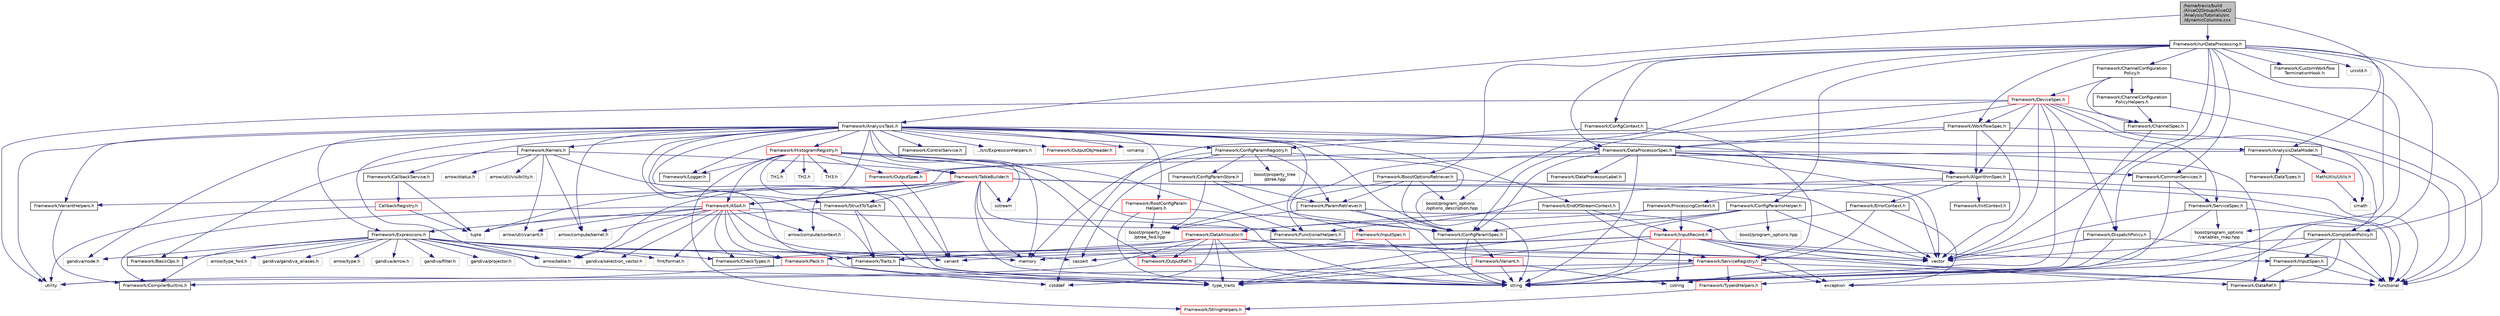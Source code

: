 digraph "/home/travis/build/AliceO2Group/AliceO2/Analysis/Tutorials/src/dynamicColumns.cxx"
{
 // INTERACTIVE_SVG=YES
  bgcolor="transparent";
  edge [fontname="Helvetica",fontsize="10",labelfontname="Helvetica",labelfontsize="10"];
  node [fontname="Helvetica",fontsize="10",shape=record];
  Node0 [label="/home/travis/build\l/AliceO2Group/AliceO2\l/Analysis/Tutorials/src\l/dynamicColumns.cxx",height=0.2,width=0.4,color="black", fillcolor="grey75", style="filled", fontcolor="black"];
  Node0 -> Node1 [color="midnightblue",fontsize="10",style="solid",fontname="Helvetica"];
  Node1 [label="Framework/runDataProcessing.h",height=0.2,width=0.4,color="black",URL="$db/dd0/runDataProcessing_8h.html"];
  Node1 -> Node2 [color="midnightblue",fontsize="10",style="solid",fontname="Helvetica"];
  Node2 [label="Framework/ChannelConfiguration\lPolicy.h",height=0.2,width=0.4,color="black",URL="$dd/d0f/ChannelConfigurationPolicy_8h.html"];
  Node2 -> Node3 [color="midnightblue",fontsize="10",style="solid",fontname="Helvetica"];
  Node3 [label="Framework/ChannelConfiguration\lPolicyHelpers.h",height=0.2,width=0.4,color="black",URL="$d6/d05/ChannelConfigurationPolicyHelpers_8h.html"];
  Node3 -> Node4 [color="midnightblue",fontsize="10",style="solid",fontname="Helvetica"];
  Node4 [label="Framework/ChannelSpec.h",height=0.2,width=0.4,color="black",URL="$d6/d72/ChannelSpec_8h.html"];
  Node4 -> Node5 [color="midnightblue",fontsize="10",style="solid",fontname="Helvetica"];
  Node5 [label="string",height=0.2,width=0.4,color="grey75"];
  Node3 -> Node6 [color="midnightblue",fontsize="10",style="solid",fontname="Helvetica"];
  Node6 [label="functional",height=0.2,width=0.4,color="grey75"];
  Node2 -> Node4 [color="midnightblue",fontsize="10",style="solid",fontname="Helvetica"];
  Node2 -> Node7 [color="midnightblue",fontsize="10",style="solid",fontname="Helvetica"];
  Node7 [label="Framework/DeviceSpec.h",height=0.2,width=0.4,color="red",URL="$df/de8/DeviceSpec_8h.html"];
  Node7 -> Node8 [color="midnightblue",fontsize="10",style="solid",fontname="Helvetica"];
  Node8 [label="Framework/WorkflowSpec.h",height=0.2,width=0.4,color="black",URL="$df/da1/WorkflowSpec_8h.html"];
  Node8 -> Node9 [color="midnightblue",fontsize="10",style="solid",fontname="Helvetica"];
  Node9 [label="Framework/DataProcessorSpec.h",height=0.2,width=0.4,color="black",URL="$d0/df4/DataProcessorSpec_8h.html"];
  Node9 -> Node10 [color="midnightblue",fontsize="10",style="solid",fontname="Helvetica"];
  Node10 [label="Framework/AlgorithmSpec.h",height=0.2,width=0.4,color="black",URL="$d0/d14/AlgorithmSpec_8h.html"];
  Node10 -> Node11 [color="midnightblue",fontsize="10",style="solid",fontname="Helvetica"];
  Node11 [label="Framework/ProcessingContext.h",height=0.2,width=0.4,color="black",URL="$de/d6a/ProcessingContext_8h.html"];
  Node11 -> Node12 [color="midnightblue",fontsize="10",style="solid",fontname="Helvetica"];
  Node12 [label="Framework/InputRecord.h",height=0.2,width=0.4,color="red",URL="$d6/d5c/InputRecord_8h.html"];
  Node12 -> Node13 [color="midnightblue",fontsize="10",style="solid",fontname="Helvetica"];
  Node13 [label="Framework/DataRef.h",height=0.2,width=0.4,color="black",URL="$d5/dfb/DataRef_8h.html"];
  Node12 -> Node90 [color="midnightblue",fontsize="10",style="solid",fontname="Helvetica"];
  Node90 [label="Framework/InputSpan.h",height=0.2,width=0.4,color="black",URL="$da/d0f/InputSpan_8h.html"];
  Node90 -> Node13 [color="midnightblue",fontsize="10",style="solid",fontname="Helvetica"];
  Node90 -> Node6 [color="midnightblue",fontsize="10",style="solid",fontname="Helvetica"];
  Node12 -> Node32 [color="midnightblue",fontsize="10",style="solid",fontname="Helvetica"];
  Node32 [label="Framework/Traits.h",height=0.2,width=0.4,color="black",URL="$db/d31/Traits_8h.html"];
  Node32 -> Node30 [color="midnightblue",fontsize="10",style="solid",fontname="Helvetica"];
  Node30 [label="type_traits",height=0.2,width=0.4,color="grey75"];
  Node12 -> Node5 [color="midnightblue",fontsize="10",style="solid",fontname="Helvetica"];
  Node12 -> Node31 [color="midnightblue",fontsize="10",style="solid",fontname="Helvetica"];
  Node31 [label="vector",height=0.2,width=0.4,color="grey75"];
  Node12 -> Node55 [color="midnightblue",fontsize="10",style="solid",fontname="Helvetica"];
  Node55 [label="cstring",height=0.2,width=0.4,color="grey75"];
  Node12 -> Node54 [color="midnightblue",fontsize="10",style="solid",fontname="Helvetica"];
  Node54 [label="cassert",height=0.2,width=0.4,color="grey75"];
  Node12 -> Node93 [color="midnightblue",fontsize="10",style="solid",fontname="Helvetica"];
  Node93 [label="exception",height=0.2,width=0.4,color="grey75"];
  Node12 -> Node24 [color="midnightblue",fontsize="10",style="solid",fontname="Helvetica"];
  Node24 [label="memory",height=0.2,width=0.4,color="grey75"];
  Node12 -> Node30 [color="midnightblue",fontsize="10",style="solid",fontname="Helvetica"];
  Node11 -> Node94 [color="midnightblue",fontsize="10",style="solid",fontname="Helvetica"];
  Node94 [label="Framework/DataAllocator.h",height=0.2,width=0.4,color="red",URL="$d1/d28/DataAllocator_8h.html"];
  Node94 -> Node103 [color="midnightblue",fontsize="10",style="solid",fontname="Helvetica"];
  Node103 [label="Framework/OutputRef.h",height=0.2,width=0.4,color="red",URL="$d6/d5a/OutputRef_8h.html"];
  Node103 -> Node5 [color="midnightblue",fontsize="10",style="solid",fontname="Helvetica"];
  Node94 -> Node32 [color="midnightblue",fontsize="10",style="solid",fontname="Helvetica"];
  Node94 -> Node84 [color="midnightblue",fontsize="10",style="solid",fontname="Helvetica"];
  Node84 [label="Framework/CheckTypes.h",height=0.2,width=0.4,color="black",URL="$d1/d00/CheckTypes_8h.html"];
  Node94 -> Node107 [color="midnightblue",fontsize="10",style="solid",fontname="Helvetica"];
  Node107 [label="Framework/ServiceRegistry.h",height=0.2,width=0.4,color="red",URL="$d8/d17/ServiceRegistry_8h.html"];
  Node107 -> Node108 [color="midnightblue",fontsize="10",style="solid",fontname="Helvetica"];
  Node108 [label="Framework/CompilerBuiltins.h",height=0.2,width=0.4,color="black",URL="$d9/de8/CompilerBuiltins_8h.html"];
  Node107 -> Node109 [color="midnightblue",fontsize="10",style="solid",fontname="Helvetica"];
  Node109 [label="Framework/TypeIdHelpers.h",height=0.2,width=0.4,color="red",URL="$d2/d9a/TypeIdHelpers_8h.html"];
  Node109 -> Node111 [color="midnightblue",fontsize="10",style="solid",fontname="Helvetica"];
  Node111 [label="Framework/StringHelpers.h",height=0.2,width=0.4,color="red",URL="$db/dff/StringHelpers_8h.html"];
  Node107 -> Node93 [color="midnightblue",fontsize="10",style="solid",fontname="Helvetica"];
  Node107 -> Node6 [color="midnightblue",fontsize="10",style="solid",fontname="Helvetica"];
  Node107 -> Node5 [color="midnightblue",fontsize="10",style="solid",fontname="Helvetica"];
  Node107 -> Node30 [color="midnightblue",fontsize="10",style="solid",fontname="Helvetica"];
  Node94 -> Node31 [color="midnightblue",fontsize="10",style="solid",fontname="Helvetica"];
  Node94 -> Node5 [color="midnightblue",fontsize="10",style="solid",fontname="Helvetica"];
  Node94 -> Node37 [color="midnightblue",fontsize="10",style="solid",fontname="Helvetica"];
  Node37 [label="utility",height=0.2,width=0.4,color="grey75"];
  Node94 -> Node30 [color="midnightblue",fontsize="10",style="solid",fontname="Helvetica"];
  Node94 -> Node89 [color="midnightblue",fontsize="10",style="solid",fontname="Helvetica"];
  Node89 [label="cstddef",height=0.2,width=0.4,color="grey75"];
  Node10 -> Node113 [color="midnightblue",fontsize="10",style="solid",fontname="Helvetica"];
  Node113 [label="Framework/ErrorContext.h",height=0.2,width=0.4,color="black",URL="$d7/dad/ErrorContext_8h.html"];
  Node113 -> Node12 [color="midnightblue",fontsize="10",style="solid",fontname="Helvetica"];
  Node113 -> Node107 [color="midnightblue",fontsize="10",style="solid",fontname="Helvetica"];
  Node113 -> Node93 [color="midnightblue",fontsize="10",style="solid",fontname="Helvetica"];
  Node10 -> Node114 [color="midnightblue",fontsize="10",style="solid",fontname="Helvetica"];
  Node114 [label="Framework/InitContext.h",height=0.2,width=0.4,color="black",URL="$d4/d2b/InitContext_8h.html"];
  Node10 -> Node115 [color="midnightblue",fontsize="10",style="solid",fontname="Helvetica"];
  Node115 [label="Framework/FunctionalHelpers.h",height=0.2,width=0.4,color="black",URL="$de/d9b/FunctionalHelpers_8h.html"];
  Node115 -> Node116 [color="midnightblue",fontsize="10",style="solid",fontname="Helvetica"];
  Node116 [label="Framework/Pack.h",height=0.2,width=0.4,color="red",URL="$dd/dce/Pack_8h.html"];
  Node116 -> Node89 [color="midnightblue",fontsize="10",style="solid",fontname="Helvetica"];
  Node116 -> Node37 [color="midnightblue",fontsize="10",style="solid",fontname="Helvetica"];
  Node115 -> Node6 [color="midnightblue",fontsize="10",style="solid",fontname="Helvetica"];
  Node10 -> Node6 [color="midnightblue",fontsize="10",style="solid",fontname="Helvetica"];
  Node9 -> Node117 [color="midnightblue",fontsize="10",style="solid",fontname="Helvetica"];
  Node117 [label="Framework/ConfigParamSpec.h",height=0.2,width=0.4,color="black",URL="$d0/d1c/ConfigParamSpec_8h.html"];
  Node117 -> Node118 [color="midnightblue",fontsize="10",style="solid",fontname="Helvetica"];
  Node118 [label="Framework/Variant.h",height=0.2,width=0.4,color="red",URL="$de/d56/Variant_8h.html"];
  Node118 -> Node30 [color="midnightblue",fontsize="10",style="solid",fontname="Helvetica"];
  Node118 -> Node55 [color="midnightblue",fontsize="10",style="solid",fontname="Helvetica"];
  Node118 -> Node5 [color="midnightblue",fontsize="10",style="solid",fontname="Helvetica"];
  Node117 -> Node5 [color="midnightblue",fontsize="10",style="solid",fontname="Helvetica"];
  Node9 -> Node121 [color="midnightblue",fontsize="10",style="solid",fontname="Helvetica"];
  Node121 [label="Framework/DataProcessorLabel.h",height=0.2,width=0.4,color="black",URL="$d1/df2/DataProcessorLabel_8h.html"];
  Node9 -> Node13 [color="midnightblue",fontsize="10",style="solid",fontname="Helvetica"];
  Node9 -> Node63 [color="midnightblue",fontsize="10",style="solid",fontname="Helvetica"];
  Node63 [label="Framework/InputSpec.h",height=0.2,width=0.4,color="red",URL="$d5/d3f/InputSpec_8h.html"];
  Node63 -> Node5 [color="midnightblue",fontsize="10",style="solid",fontname="Helvetica"];
  Node63 -> Node62 [color="midnightblue",fontsize="10",style="solid",fontname="Helvetica"];
  Node62 [label="variant",height=0.2,width=0.4,color="grey75"];
  Node9 -> Node51 [color="midnightblue",fontsize="10",style="solid",fontname="Helvetica"];
  Node51 [label="Framework/OutputSpec.h",height=0.2,width=0.4,color="red",URL="$db/d2d/OutputSpec_8h.html"];
  Node51 -> Node62 [color="midnightblue",fontsize="10",style="solid",fontname="Helvetica"];
  Node9 -> Node122 [color="midnightblue",fontsize="10",style="solid",fontname="Helvetica"];
  Node122 [label="Framework/CommonServices.h",height=0.2,width=0.4,color="black",URL="$d8/d02/CommonServices_8h.html"];
  Node122 -> Node123 [color="midnightblue",fontsize="10",style="solid",fontname="Helvetica"];
  Node123 [label="Framework/ServiceSpec.h",height=0.2,width=0.4,color="black",URL="$d4/d61/ServiceSpec_8h.html"];
  Node123 -> Node6 [color="midnightblue",fontsize="10",style="solid",fontname="Helvetica"];
  Node123 -> Node5 [color="midnightblue",fontsize="10",style="solid",fontname="Helvetica"];
  Node123 -> Node31 [color="midnightblue",fontsize="10",style="solid",fontname="Helvetica"];
  Node123 -> Node124 [color="midnightblue",fontsize="10",style="solid",fontname="Helvetica"];
  Node124 [label="boost/program_options\l/variables_map.hpp",height=0.2,width=0.4,color="grey75"];
  Node122 -> Node109 [color="midnightblue",fontsize="10",style="solid",fontname="Helvetica"];
  Node9 -> Node5 [color="midnightblue",fontsize="10",style="solid",fontname="Helvetica"];
  Node9 -> Node31 [color="midnightblue",fontsize="10",style="solid",fontname="Helvetica"];
  Node8 -> Node10 [color="midnightblue",fontsize="10",style="solid",fontname="Helvetica"];
  Node8 -> Node31 [color="midnightblue",fontsize="10",style="solid",fontname="Helvetica"];
  Node8 -> Node6 [color="midnightblue",fontsize="10",style="solid",fontname="Helvetica"];
  Node8 -> Node89 [color="midnightblue",fontsize="10",style="solid",fontname="Helvetica"];
  Node7 -> Node9 [color="midnightblue",fontsize="10",style="solid",fontname="Helvetica"];
  Node7 -> Node4 [color="midnightblue",fontsize="10",style="solid",fontname="Helvetica"];
  Node7 -> Node10 [color="midnightblue",fontsize="10",style="solid",fontname="Helvetica"];
  Node7 -> Node117 [color="midnightblue",fontsize="10",style="solid",fontname="Helvetica"];
  Node7 -> Node130 [color="midnightblue",fontsize="10",style="solid",fontname="Helvetica"];
  Node130 [label="Framework/CompletionPolicy.h",height=0.2,width=0.4,color="black",URL="$df/dd6/CompletionPolicy_8h.html"];
  Node130 -> Node13 [color="midnightblue",fontsize="10",style="solid",fontname="Helvetica"];
  Node130 -> Node90 [color="midnightblue",fontsize="10",style="solid",fontname="Helvetica"];
  Node130 -> Node6 [color="midnightblue",fontsize="10",style="solid",fontname="Helvetica"];
  Node130 -> Node5 [color="midnightblue",fontsize="10",style="solid",fontname="Helvetica"];
  Node130 -> Node31 [color="midnightblue",fontsize="10",style="solid",fontname="Helvetica"];
  Node7 -> Node97 [color="midnightblue",fontsize="10",style="solid",fontname="Helvetica"];
  Node97 [label="Framework/DispatchPolicy.h",height=0.2,width=0.4,color="black",URL="$da/de6/DispatchPolicy_8h.html"];
  Node97 -> Node6 [color="midnightblue",fontsize="10",style="solid",fontname="Helvetica"];
  Node97 -> Node5 [color="midnightblue",fontsize="10",style="solid",fontname="Helvetica"];
  Node97 -> Node31 [color="midnightblue",fontsize="10",style="solid",fontname="Helvetica"];
  Node7 -> Node123 [color="midnightblue",fontsize="10",style="solid",fontname="Helvetica"];
  Node7 -> Node31 [color="midnightblue",fontsize="10",style="solid",fontname="Helvetica"];
  Node7 -> Node5 [color="midnightblue",fontsize="10",style="solid",fontname="Helvetica"];
  Node7 -> Node37 [color="midnightblue",fontsize="10",style="solid",fontname="Helvetica"];
  Node2 -> Node6 [color="midnightblue",fontsize="10",style="solid",fontname="Helvetica"];
  Node1 -> Node130 [color="midnightblue",fontsize="10",style="solid",fontname="Helvetica"];
  Node1 -> Node97 [color="midnightblue",fontsize="10",style="solid",fontname="Helvetica"];
  Node1 -> Node131 [color="midnightblue",fontsize="10",style="solid",fontname="Helvetica"];
  Node131 [label="Framework/ConfigParamsHelper.h",height=0.2,width=0.4,color="black",URL="$dd/d2b/ConfigParamsHelper_8h.html"];
  Node131 -> Node117 [color="midnightblue",fontsize="10",style="solid",fontname="Helvetica"];
  Node131 -> Node132 [color="midnightblue",fontsize="10",style="solid",fontname="Helvetica"];
  Node132 [label="boost/program_options.hpp",height=0.2,width=0.4,color="grey75"];
  Node131 -> Node5 [color="midnightblue",fontsize="10",style="solid",fontname="Helvetica"];
  Node131 -> Node31 [color="midnightblue",fontsize="10",style="solid",fontname="Helvetica"];
  Node131 -> Node30 [color="midnightblue",fontsize="10",style="solid",fontname="Helvetica"];
  Node1 -> Node9 [color="midnightblue",fontsize="10",style="solid",fontname="Helvetica"];
  Node1 -> Node8 [color="midnightblue",fontsize="10",style="solid",fontname="Helvetica"];
  Node1 -> Node133 [color="midnightblue",fontsize="10",style="solid",fontname="Helvetica"];
  Node133 [label="Framework/ConfigContext.h",height=0.2,width=0.4,color="black",URL="$d7/d2e/ConfigContext_8h.html"];
  Node133 -> Node134 [color="midnightblue",fontsize="10",style="solid",fontname="Helvetica"];
  Node134 [label="Framework/ConfigParamRegistry.h",height=0.2,width=0.4,color="black",URL="$de/dc6/ConfigParamRegistry_8h.html"];
  Node134 -> Node135 [color="midnightblue",fontsize="10",style="solid",fontname="Helvetica"];
  Node135 [label="Framework/ParamRetriever.h",height=0.2,width=0.4,color="black",URL="$df/d72/ParamRetriever_8h.html"];
  Node135 -> Node117 [color="midnightblue",fontsize="10",style="solid",fontname="Helvetica"];
  Node135 -> Node136 [color="midnightblue",fontsize="10",style="solid",fontname="Helvetica"];
  Node136 [label="boost/property_tree\l/ptree_fwd.hpp",height=0.2,width=0.4,color="grey75"];
  Node135 -> Node5 [color="midnightblue",fontsize="10",style="solid",fontname="Helvetica"];
  Node135 -> Node31 [color="midnightblue",fontsize="10",style="solid",fontname="Helvetica"];
  Node134 -> Node137 [color="midnightblue",fontsize="10",style="solid",fontname="Helvetica"];
  Node137 [label="Framework/ConfigParamStore.h",height=0.2,width=0.4,color="black",URL="$dd/daf/ConfigParamStore_8h.html"];
  Node137 -> Node135 [color="midnightblue",fontsize="10",style="solid",fontname="Helvetica"];
  Node137 -> Node117 [color="midnightblue",fontsize="10",style="solid",fontname="Helvetica"];
  Node137 -> Node136 [color="midnightblue",fontsize="10",style="solid",fontname="Helvetica"];
  Node134 -> Node138 [color="midnightblue",fontsize="10",style="solid",fontname="Helvetica"];
  Node138 [label="boost/property_tree\l/ptree.hpp",height=0.2,width=0.4,color="grey75"];
  Node134 -> Node24 [color="midnightblue",fontsize="10",style="solid",fontname="Helvetica"];
  Node134 -> Node5 [color="midnightblue",fontsize="10",style="solid",fontname="Helvetica"];
  Node134 -> Node54 [color="midnightblue",fontsize="10",style="solid",fontname="Helvetica"];
  Node133 -> Node107 [color="midnightblue",fontsize="10",style="solid",fontname="Helvetica"];
  Node1 -> Node139 [color="midnightblue",fontsize="10",style="solid",fontname="Helvetica"];
  Node139 [label="Framework/BoostOptionsRetriever.h",height=0.2,width=0.4,color="black",URL="$d3/d7e/BoostOptionsRetriever_8h.html"];
  Node139 -> Node117 [color="midnightblue",fontsize="10",style="solid",fontname="Helvetica"];
  Node139 -> Node135 [color="midnightblue",fontsize="10",style="solid",fontname="Helvetica"];
  Node139 -> Node136 [color="midnightblue",fontsize="10",style="solid",fontname="Helvetica"];
  Node139 -> Node140 [color="midnightblue",fontsize="10",style="solid",fontname="Helvetica"];
  Node140 [label="boost/program_options\l/options_description.hpp",height=0.2,width=0.4,color="grey75"];
  Node139 -> Node31 [color="midnightblue",fontsize="10",style="solid",fontname="Helvetica"];
  Node1 -> Node141 [color="midnightblue",fontsize="10",style="solid",fontname="Helvetica"];
  Node141 [label="Framework/CustomWorkflow\lTerminationHook.h",height=0.2,width=0.4,color="black",URL="$da/def/CustomWorkflowTerminationHook_8h.html"];
  Node1 -> Node122 [color="midnightblue",fontsize="10",style="solid",fontname="Helvetica"];
  Node1 -> Node140 [color="midnightblue",fontsize="10",style="solid",fontname="Helvetica"];
  Node1 -> Node124 [color="midnightblue",fontsize="10",style="solid",fontname="Helvetica"];
  Node1 -> Node142 [color="midnightblue",fontsize="10",style="solid",fontname="Helvetica"];
  Node142 [label="unistd.h",height=0.2,width=0.4,color="grey75"];
  Node1 -> Node31 [color="midnightblue",fontsize="10",style="solid",fontname="Helvetica"];
  Node1 -> Node55 [color="midnightblue",fontsize="10",style="solid",fontname="Helvetica"];
  Node1 -> Node93 [color="midnightblue",fontsize="10",style="solid",fontname="Helvetica"];
  Node0 -> Node143 [color="midnightblue",fontsize="10",style="solid",fontname="Helvetica"];
  Node143 [label="Framework/AnalysisTask.h",height=0.2,width=0.4,color="black",URL="$d6/d57/AnalysisTask_8h.html"];
  Node143 -> Node144 [color="midnightblue",fontsize="10",style="solid",fontname="Helvetica"];
  Node144 [label="Framework/Kernels.h",height=0.2,width=0.4,color="black",URL="$d0/d92/Kernels_8h.html"];
  Node144 -> Node145 [color="midnightblue",fontsize="10",style="solid",fontname="Helvetica"];
  Node145 [label="Framework/BasicOps.h",height=0.2,width=0.4,color="black",URL="$dd/dc2/BasicOps_8h.html"];
  Node144 -> Node146 [color="midnightblue",fontsize="10",style="solid",fontname="Helvetica"];
  Node146 [label="Framework/TableBuilder.h",height=0.2,width=0.4,color="red",URL="$d5/d98/TableBuilder_8h.html"];
  Node146 -> Node147 [color="midnightblue",fontsize="10",style="solid",fontname="Helvetica"];
  Node147 [label="Framework/ASoA.h",height=0.2,width=0.4,color="red",URL="$de/d33/ASoA_8h.html"];
  Node147 -> Node116 [color="midnightblue",fontsize="10",style="solid",fontname="Helvetica"];
  Node147 -> Node84 [color="midnightblue",fontsize="10",style="solid",fontname="Helvetica"];
  Node147 -> Node115 [color="midnightblue",fontsize="10",style="solid",fontname="Helvetica"];
  Node147 -> Node108 [color="midnightblue",fontsize="10",style="solid",fontname="Helvetica"];
  Node147 -> Node32 [color="midnightblue",fontsize="10",style="solid",fontname="Helvetica"];
  Node147 -> Node148 [color="midnightblue",fontsize="10",style="solid",fontname="Helvetica"];
  Node148 [label="Framework/Expressions.h",height=0.2,width=0.4,color="black",URL="$d0/d91/Expressions_8h.html"];
  Node148 -> Node145 [color="midnightblue",fontsize="10",style="solid",fontname="Helvetica"];
  Node148 -> Node108 [color="midnightblue",fontsize="10",style="solid",fontname="Helvetica"];
  Node148 -> Node116 [color="midnightblue",fontsize="10",style="solid",fontname="Helvetica"];
  Node148 -> Node84 [color="midnightblue",fontsize="10",style="solid",fontname="Helvetica"];
  Node148 -> Node149 [color="midnightblue",fontsize="10",style="solid",fontname="Helvetica"];
  Node149 [label="arrow/type_fwd.h",height=0.2,width=0.4,color="grey75"];
  Node148 -> Node150 [color="midnightblue",fontsize="10",style="solid",fontname="Helvetica"];
  Node150 [label="gandiva/gandiva_aliases.h",height=0.2,width=0.4,color="grey75"];
  Node148 -> Node151 [color="midnightblue",fontsize="10",style="solid",fontname="Helvetica"];
  Node151 [label="arrow/type.h",height=0.2,width=0.4,color="grey75"];
  Node148 -> Node152 [color="midnightblue",fontsize="10",style="solid",fontname="Helvetica"];
  Node152 [label="gandiva/arrow.h",height=0.2,width=0.4,color="grey75"];
  Node148 -> Node153 [color="midnightblue",fontsize="10",style="solid",fontname="Helvetica"];
  Node153 [label="arrow/table.h",height=0.2,width=0.4,color="grey75"];
  Node148 -> Node154 [color="midnightblue",fontsize="10",style="solid",fontname="Helvetica"];
  Node154 [label="gandiva/selection_vector.h",height=0.2,width=0.4,color="grey75"];
  Node148 -> Node155 [color="midnightblue",fontsize="10",style="solid",fontname="Helvetica"];
  Node155 [label="gandiva/node.h",height=0.2,width=0.4,color="grey75"];
  Node148 -> Node156 [color="midnightblue",fontsize="10",style="solid",fontname="Helvetica"];
  Node156 [label="gandiva/filter.h",height=0.2,width=0.4,color="grey75"];
  Node148 -> Node157 [color="midnightblue",fontsize="10",style="solid",fontname="Helvetica"];
  Node157 [label="gandiva/projector.h",height=0.2,width=0.4,color="grey75"];
  Node148 -> Node158 [color="midnightblue",fontsize="10",style="solid",fontname="Helvetica"];
  Node158 [label="fmt/format.h",height=0.2,width=0.4,color="grey75"];
  Node148 -> Node62 [color="midnightblue",fontsize="10",style="solid",fontname="Helvetica"];
  Node148 -> Node5 [color="midnightblue",fontsize="10",style="solid",fontname="Helvetica"];
  Node148 -> Node24 [color="midnightblue",fontsize="10",style="solid",fontname="Helvetica"];
  Node147 -> Node153 [color="midnightblue",fontsize="10",style="solid",fontname="Helvetica"];
  Node147 -> Node161 [color="midnightblue",fontsize="10",style="solid",fontname="Helvetica"];
  Node161 [label="arrow/util/variant.h",height=0.2,width=0.4,color="grey75"];
  Node147 -> Node162 [color="midnightblue",fontsize="10",style="solid",fontname="Helvetica"];
  Node162 [label="arrow/compute/context.h",height=0.2,width=0.4,color="grey75"];
  Node147 -> Node163 [color="midnightblue",fontsize="10",style="solid",fontname="Helvetica"];
  Node163 [label="arrow/compute/kernel.h",height=0.2,width=0.4,color="grey75"];
  Node147 -> Node154 [color="midnightblue",fontsize="10",style="solid",fontname="Helvetica"];
  Node147 -> Node54 [color="midnightblue",fontsize="10",style="solid",fontname="Helvetica"];
  Node147 -> Node158 [color="midnightblue",fontsize="10",style="solid",fontname="Helvetica"];
  Node146 -> Node164 [color="midnightblue",fontsize="10",style="solid",fontname="Helvetica"];
  Node164 [label="Framework/StructToTuple.h",height=0.2,width=0.4,color="black",URL="$db/d4f/StructToTuple_8h.html"];
  Node164 -> Node32 [color="midnightblue",fontsize="10",style="solid",fontname="Helvetica"];
  Node164 -> Node165 [color="midnightblue",fontsize="10",style="solid",fontname="Helvetica"];
  Node165 [label="tuple",height=0.2,width=0.4,color="grey75"];
  Node164 -> Node30 [color="midnightblue",fontsize="10",style="solid",fontname="Helvetica"];
  Node146 -> Node115 [color="midnightblue",fontsize="10",style="solid",fontname="Helvetica"];
  Node146 -> Node166 [color="midnightblue",fontsize="10",style="solid",fontname="Helvetica"];
  Node166 [label="Framework/VariantHelpers.h",height=0.2,width=0.4,color="black",URL="$d7/dbe/VariantHelpers_8h.html"];
  Node166 -> Node108 [color="midnightblue",fontsize="10",style="solid",fontname="Helvetica"];
  Node146 -> Node85 [color="midnightblue",fontsize="10",style="solid",fontname="Helvetica"];
  Node85 [label="sstream",height=0.2,width=0.4,color="grey75"];
  Node146 -> Node153 [color="midnightblue",fontsize="10",style="solid",fontname="Helvetica"];
  Node146 -> Node6 [color="midnightblue",fontsize="10",style="solid",fontname="Helvetica"];
  Node146 -> Node31 [color="midnightblue",fontsize="10",style="solid",fontname="Helvetica"];
  Node146 -> Node5 [color="midnightblue",fontsize="10",style="solid",fontname="Helvetica"];
  Node146 -> Node24 [color="midnightblue",fontsize="10",style="solid",fontname="Helvetica"];
  Node146 -> Node165 [color="midnightblue",fontsize="10",style="solid",fontname="Helvetica"];
  Node144 -> Node163 [color="midnightblue",fontsize="10",style="solid",fontname="Helvetica"];
  Node144 -> Node170 [color="midnightblue",fontsize="10",style="solid",fontname="Helvetica"];
  Node170 [label="arrow/status.h",height=0.2,width=0.4,color="grey75"];
  Node144 -> Node171 [color="midnightblue",fontsize="10",style="solid",fontname="Helvetica"];
  Node171 [label="arrow/util/visibility.h",height=0.2,width=0.4,color="grey75"];
  Node144 -> Node161 [color="midnightblue",fontsize="10",style="solid",fontname="Helvetica"];
  Node144 -> Node5 [color="midnightblue",fontsize="10",style="solid",fontname="Helvetica"];
  Node143 -> Node10 [color="midnightblue",fontsize="10",style="solid",fontname="Helvetica"];
  Node143 -> Node172 [color="midnightblue",fontsize="10",style="solid",fontname="Helvetica"];
  Node172 [label="Framework/AnalysisDataModel.h",height=0.2,width=0.4,color="black",URL="$d2/d8c/AnalysisDataModel_8h.html"];
  Node172 -> Node147 [color="midnightblue",fontsize="10",style="solid",fontname="Helvetica"];
  Node172 -> Node173 [color="midnightblue",fontsize="10",style="solid",fontname="Helvetica"];
  Node173 [label="MathUtils/Utils.h",height=0.2,width=0.4,color="red",URL="$d9/d52/Common_2MathUtils_2include_2MathUtils_2Utils_8h.html"];
  Node173 -> Node174 [color="midnightblue",fontsize="10",style="solid",fontname="Helvetica"];
  Node174 [label="cmath",height=0.2,width=0.4,color="grey75"];
  Node172 -> Node174 [color="midnightblue",fontsize="10",style="solid",fontname="Helvetica"];
  Node172 -> Node180 [color="midnightblue",fontsize="10",style="solid",fontname="Helvetica"];
  Node180 [label="Framework/DataTypes.h",height=0.2,width=0.4,color="black",URL="$d2/d12/DataTypes_8h.html"];
  Node143 -> Node181 [color="midnightblue",fontsize="10",style="solid",fontname="Helvetica"];
  Node181 [label="Framework/CallbackService.h",height=0.2,width=0.4,color="black",URL="$d9/d7f/CallbackService_8h.html"];
  Node181 -> Node182 [color="midnightblue",fontsize="10",style="solid",fontname="Helvetica"];
  Node182 [label="CallbackRegistry.h",height=0.2,width=0.4,color="red",URL="$d7/d3e/CallbackRegistry_8h.html",tooltip="A generic registry for callbacks. "];
  Node182 -> Node165 [color="midnightblue",fontsize="10",style="solid",fontname="Helvetica"];
  Node182 -> Node37 [color="midnightblue",fontsize="10",style="solid",fontname="Helvetica"];
  Node181 -> Node165 [color="midnightblue",fontsize="10",style="solid",fontname="Helvetica"];
  Node143 -> Node183 [color="midnightblue",fontsize="10",style="solid",fontname="Helvetica"];
  Node183 [label="Framework/ControlService.h",height=0.2,width=0.4,color="black",URL="$d2/d43/ControlService_8h.html"];
  Node143 -> Node117 [color="midnightblue",fontsize="10",style="solid",fontname="Helvetica"];
  Node143 -> Node134 [color="midnightblue",fontsize="10",style="solid",fontname="Helvetica"];
  Node143 -> Node9 [color="midnightblue",fontsize="10",style="solid",fontname="Helvetica"];
  Node143 -> Node148 [color="midnightblue",fontsize="10",style="solid",fontname="Helvetica"];
  Node143 -> Node184 [color="midnightblue",fontsize="10",style="solid",fontname="Helvetica"];
  Node184 [label="../src/ExpressionHelpers.h",height=0.2,width=0.4,color="grey75"];
  Node143 -> Node185 [color="midnightblue",fontsize="10",style="solid",fontname="Helvetica"];
  Node185 [label="Framework/EndOfStreamContext.h",height=0.2,width=0.4,color="black",URL="$d0/d77/EndOfStreamContext_8h.html"];
  Node185 -> Node12 [color="midnightblue",fontsize="10",style="solid",fontname="Helvetica"];
  Node185 -> Node107 [color="midnightblue",fontsize="10",style="solid",fontname="Helvetica"];
  Node185 -> Node94 [color="midnightblue",fontsize="10",style="solid",fontname="Helvetica"];
  Node143 -> Node186 [color="midnightblue",fontsize="10",style="solid",fontname="Helvetica"];
  Node186 [label="Framework/Logger.h",height=0.2,width=0.4,color="black",URL="$dd/da4/Logger_8h.html"];
  Node143 -> Node187 [color="midnightblue",fontsize="10",style="solid",fontname="Helvetica"];
  Node187 [label="Framework/HistogramRegistry.h",height=0.2,width=0.4,color="red",URL="$da/dd6/HistogramRegistry_8h.html"];
  Node187 -> Node147 [color="midnightblue",fontsize="10",style="solid",fontname="Helvetica"];
  Node187 -> Node115 [color="midnightblue",fontsize="10",style="solid",fontname="Helvetica"];
  Node187 -> Node186 [color="midnightblue",fontsize="10",style="solid",fontname="Helvetica"];
  Node187 -> Node103 [color="midnightblue",fontsize="10",style="solid",fontname="Helvetica"];
  Node187 -> Node51 [color="midnightblue",fontsize="10",style="solid",fontname="Helvetica"];
  Node187 -> Node111 [color="midnightblue",fontsize="10",style="solid",fontname="Helvetica"];
  Node187 -> Node146 [color="midnightblue",fontsize="10",style="solid",fontname="Helvetica"];
  Node187 -> Node188 [color="midnightblue",fontsize="10",style="solid",fontname="Helvetica"];
  Node188 [label="TH1.h",height=0.2,width=0.4,color="grey75"];
  Node187 -> Node189 [color="midnightblue",fontsize="10",style="solid",fontname="Helvetica"];
  Node189 [label="TH2.h",height=0.2,width=0.4,color="grey75"];
  Node187 -> Node190 [color="midnightblue",fontsize="10",style="solid",fontname="Helvetica"];
  Node190 [label="TH3.h",height=0.2,width=0.4,color="grey75"];
  Node187 -> Node5 [color="midnightblue",fontsize="10",style="solid",fontname="Helvetica"];
  Node187 -> Node62 [color="midnightblue",fontsize="10",style="solid",fontname="Helvetica"];
  Node143 -> Node164 [color="midnightblue",fontsize="10",style="solid",fontname="Helvetica"];
  Node143 -> Node115 [color="midnightblue",fontsize="10",style="solid",fontname="Helvetica"];
  Node143 -> Node32 [color="midnightblue",fontsize="10",style="solid",fontname="Helvetica"];
  Node143 -> Node166 [color="midnightblue",fontsize="10",style="solid",fontname="Helvetica"];
  Node143 -> Node193 [color="midnightblue",fontsize="10",style="solid",fontname="Helvetica"];
  Node193 [label="Framework/OutputObjHeader.h",height=0.2,width=0.4,color="red",URL="$d4/d40/OutputObjHeader_8h.html"];
  Node143 -> Node194 [color="midnightblue",fontsize="10",style="solid",fontname="Helvetica"];
  Node194 [label="Framework/RootConfigParam\lHelpers.h",height=0.2,width=0.4,color="red",URL="$da/d88/RootConfigParamHelpers_8h.html"];
  Node194 -> Node117 [color="midnightblue",fontsize="10",style="solid",fontname="Helvetica"];
  Node194 -> Node136 [color="midnightblue",fontsize="10",style="solid",fontname="Helvetica"];
  Node194 -> Node30 [color="midnightblue",fontsize="10",style="solid",fontname="Helvetica"];
  Node143 -> Node162 [color="midnightblue",fontsize="10",style="solid",fontname="Helvetica"];
  Node143 -> Node163 [color="midnightblue",fontsize="10",style="solid",fontname="Helvetica"];
  Node143 -> Node153 [color="midnightblue",fontsize="10",style="solid",fontname="Helvetica"];
  Node143 -> Node155 [color="midnightblue",fontsize="10",style="solid",fontname="Helvetica"];
  Node143 -> Node30 [color="midnightblue",fontsize="10",style="solid",fontname="Helvetica"];
  Node143 -> Node37 [color="midnightblue",fontsize="10",style="solid",fontname="Helvetica"];
  Node143 -> Node24 [color="midnightblue",fontsize="10",style="solid",fontname="Helvetica"];
  Node143 -> Node85 [color="midnightblue",fontsize="10",style="solid",fontname="Helvetica"];
  Node143 -> Node195 [color="midnightblue",fontsize="10",style="solid",fontname="Helvetica"];
  Node195 [label="iomanip",height=0.2,width=0.4,color="grey75"];
  Node0 -> Node172 [color="midnightblue",fontsize="10",style="solid",fontname="Helvetica"];
}
